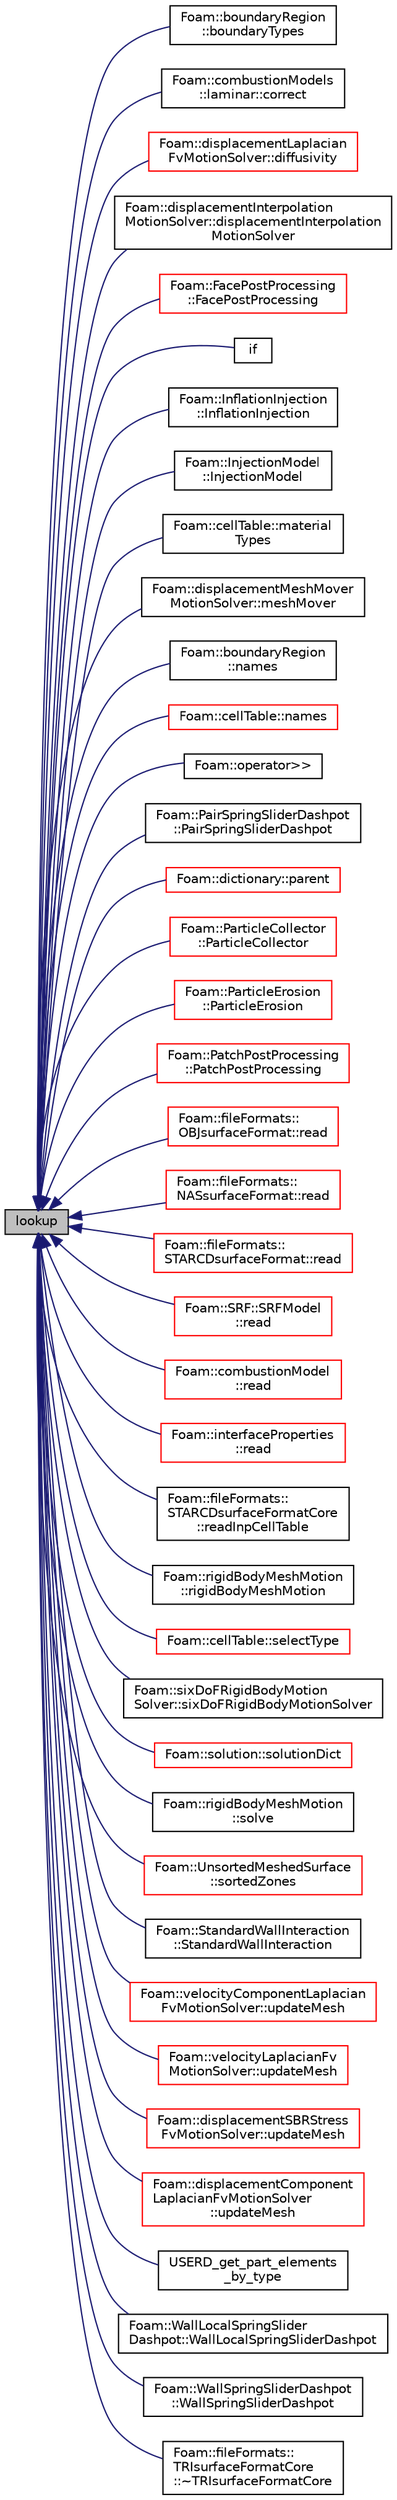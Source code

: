 digraph "lookup"
{
  bgcolor="transparent";
  edge [fontname="Helvetica",fontsize="10",labelfontname="Helvetica",labelfontsize="10"];
  node [fontname="Helvetica",fontsize="10",shape=record];
  rankdir="LR";
  Node1 [label="lookup",height=0.2,width=0.4,color="black", fillcolor="grey75", style="filled", fontcolor="black"];
  Node1 -> Node2 [dir="back",color="midnightblue",fontsize="10",style="solid",fontname="Helvetica"];
  Node2 [label="Foam::boundaryRegion\l::boundaryTypes",height=0.2,width=0.4,color="black",URL="$a00148.html#a3adaefa38faba2717e268f2cee4e4767",tooltip="Return a Map of (id => type) "];
  Node1 -> Node3 [dir="back",color="midnightblue",fontsize="10",style="solid",fontname="Helvetica"];
  Node3 [label="Foam::combustionModels\l::laminar::correct",height=0.2,width=0.4,color="black",URL="$a01288.html#a3ae44b28050c3aa494c1d8e18cf618c1",tooltip="Correct combustion rate. "];
  Node1 -> Node4 [dir="back",color="midnightblue",fontsize="10",style="solid",fontname="Helvetica"];
  Node4 [label="Foam::displacementLaplacian\lFvMotionSolver::diffusivity",height=0.2,width=0.4,color="red",URL="$a00552.html#a93780261c69dfc2c80406791df4ec47a",tooltip="Return reference to the diffusivity field. "];
  Node1 -> Node5 [dir="back",color="midnightblue",fontsize="10",style="solid",fontname="Helvetica"];
  Node5 [label="Foam::displacementInterpolation\lMotionSolver::displacementInterpolation\lMotionSolver",height=0.2,width=0.4,color="black",URL="$a00551.html#af70627c48920441a925701b8da5266ba",tooltip="Construct from polyMesh and IOdictionary. "];
  Node1 -> Node6 [dir="back",color="midnightblue",fontsize="10",style="solid",fontname="Helvetica"];
  Node6 [label="Foam::FacePostProcessing\l::FacePostProcessing",height=0.2,width=0.4,color="red",URL="$a00735.html#ada8bf2fb634a22e3abfd39a829f2f8c1",tooltip="Construct from dictionary. "];
  Node1 -> Node7 [dir="back",color="midnightblue",fontsize="10",style="solid",fontname="Helvetica"];
  Node7 [label="if",height=0.2,width=0.4,color="black",URL="$a04064.html#a0aa248abe1ff203b5587a751b19fa557"];
  Node1 -> Node8 [dir="back",color="midnightblue",fontsize="10",style="solid",fontname="Helvetica"];
  Node8 [label="Foam::InflationInjection\l::InflationInjection",height=0.2,width=0.4,color="black",URL="$a01107.html#a507ed754c52ed201d90a2c3fe5f09add",tooltip="Construct from dictionary. "];
  Node1 -> Node9 [dir="back",color="midnightblue",fontsize="10",style="solid",fontname="Helvetica"];
  Node9 [label="Foam::InjectionModel\l::InjectionModel",height=0.2,width=0.4,color="black",URL="$a01113.html#a6c37e64789e8b61dfc662338fc6e80c8",tooltip="Construct from dictionary. "];
  Node1 -> Node10 [dir="back",color="midnightblue",fontsize="10",style="solid",fontname="Helvetica"];
  Node10 [label="Foam::cellTable::material\lTypes",height=0.2,width=0.4,color="black",URL="$a00229.html#a65dcf78b7e69ff2d0fa9c3bda78549d0",tooltip="Return a Map of (id => fluid|solid|shell) "];
  Node1 -> Node11 [dir="back",color="midnightblue",fontsize="10",style="solid",fontname="Helvetica"];
  Node11 [label="Foam::displacementMeshMover\lMotionSolver::meshMover",height=0.2,width=0.4,color="black",URL="$a00554.html#a456ddf9af29a539575cab378127ad87d"];
  Node1 -> Node12 [dir="back",color="midnightblue",fontsize="10",style="solid",fontname="Helvetica"];
  Node12 [label="Foam::boundaryRegion\l::names",height=0.2,width=0.4,color="black",URL="$a00148.html#aa5fbe62bad8adf16b09f13154e98e1cb",tooltip="Return a Map of (id => name) "];
  Node1 -> Node13 [dir="back",color="midnightblue",fontsize="10",style="solid",fontname="Helvetica"];
  Node13 [label="Foam::cellTable::names",height=0.2,width=0.4,color="red",URL="$a00229.html#aa5fbe62bad8adf16b09f13154e98e1cb",tooltip="Return a Map of (id => name) "];
  Node1 -> Node14 [dir="back",color="midnightblue",fontsize="10",style="solid",fontname="Helvetica"];
  Node14 [label="Foam::operator\>\>",height=0.2,width=0.4,color="black",URL="$a10887.html#ae138a2a110d0a07026967ee5edbf2e71"];
  Node1 -> Node15 [dir="back",color="midnightblue",fontsize="10",style="solid",fontname="Helvetica"];
  Node15 [label="Foam::PairSpringSliderDashpot\l::PairSpringSliderDashpot",height=0.2,width=0.4,color="black",URL="$a01806.html#abe2fada6d1447ddb188040ce584d92cc",tooltip="Construct from dictionary. "];
  Node1 -> Node16 [dir="back",color="midnightblue",fontsize="10",style="solid",fontname="Helvetica"];
  Node16 [label="Foam::dictionary::parent",height=0.2,width=0.4,color="red",URL="$a00526.html#ae6b88b98ddfc41d9336fd0b81f428d68",tooltip="Return the parent dictionary. "];
  Node1 -> Node17 [dir="back",color="midnightblue",fontsize="10",style="solid",fontname="Helvetica"];
  Node17 [label="Foam::ParticleCollector\l::ParticleCollector",height=0.2,width=0.4,color="red",URL="$a01813.html#a7e033a5ad0d811a2692f6ae9237f85e6",tooltip="Construct from dictionary. "];
  Node1 -> Node18 [dir="back",color="midnightblue",fontsize="10",style="solid",fontname="Helvetica"];
  Node18 [label="Foam::ParticleErosion\l::ParticleErosion",height=0.2,width=0.4,color="red",URL="$a01814.html#af862d1f9fc1c1329ac6c1c3ee1871b03",tooltip="Construct from dictionary. "];
  Node1 -> Node19 [dir="back",color="midnightblue",fontsize="10",style="solid",fontname="Helvetica"];
  Node19 [label="Foam::PatchPostProcessing\l::PatchPostProcessing",height=0.2,width=0.4,color="red",URL="$a01847.html#a39d7727e0fbc503605e0e3e4ef6b79e9",tooltip="Construct from dictionary. "];
  Node1 -> Node20 [dir="back",color="midnightblue",fontsize="10",style="solid",fontname="Helvetica"];
  Node20 [label="Foam::fileFormats::\lOBJsurfaceFormat::read",height=0.2,width=0.4,color="red",URL="$a01732.html#a464ebd67acbdff0014d4dae69e3ec4be",tooltip="Read from file. "];
  Node1 -> Node21 [dir="back",color="midnightblue",fontsize="10",style="solid",fontname="Helvetica"];
  Node21 [label="Foam::fileFormats::\lNASsurfaceFormat::read",height=0.2,width=0.4,color="red",URL="$a01606.html#a464ebd67acbdff0014d4dae69e3ec4be",tooltip="Read from a file. "];
  Node1 -> Node22 [dir="back",color="midnightblue",fontsize="10",style="solid",fontname="Helvetica"];
  Node22 [label="Foam::fileFormats::\lSTARCDsurfaceFormat::read",height=0.2,width=0.4,color="red",URL="$a02516.html#a464ebd67acbdff0014d4dae69e3ec4be",tooltip="Read from file. "];
  Node1 -> Node23 [dir="back",color="midnightblue",fontsize="10",style="solid",fontname="Helvetica"];
  Node23 [label="Foam::SRF::SRFModel\l::read",height=0.2,width=0.4,color="red",URL="$a02498.html#af816873151ddb0126e98bb2f914d8ed5",tooltip="Read radiationProperties dictionary. "];
  Node1 -> Node24 [dir="back",color="midnightblue",fontsize="10",style="solid",fontname="Helvetica"];
  Node24 [label="Foam::combustionModel\l::read",height=0.2,width=0.4,color="red",URL="$a00312.html#af816873151ddb0126e98bb2f914d8ed5",tooltip="Update properties from given dictionary. "];
  Node1 -> Node25 [dir="back",color="midnightblue",fontsize="10",style="solid",fontname="Helvetica"];
  Node25 [label="Foam::interfaceProperties\l::read",height=0.2,width=0.4,color="red",URL="$a01162.html#af816873151ddb0126e98bb2f914d8ed5",tooltip="Read transportProperties dictionary. "];
  Node1 -> Node26 [dir="back",color="midnightblue",fontsize="10",style="solid",fontname="Helvetica"];
  Node26 [label="Foam::fileFormats::\lSTARCDsurfaceFormatCore\l::readInpCellTable",height=0.2,width=0.4,color="black",URL="$a02517.html#a440c90bfd6de0e6f907fbf465fb3a31c"];
  Node1 -> Node27 [dir="back",color="midnightblue",fontsize="10",style="solid",fontname="Helvetica"];
  Node27 [label="Foam::rigidBodyMeshMotion\l::rigidBodyMeshMotion",height=0.2,width=0.4,color="black",URL="$a02261.html#a04985919a39d6257ccaeeb395922e32c",tooltip="Construct from polyMesh and IOdictionary. "];
  Node1 -> Node28 [dir="back",color="midnightblue",fontsize="10",style="solid",fontname="Helvetica"];
  Node28 [label="Foam::cellTable::selectType",height=0.2,width=0.4,color="red",URL="$a00229.html#a2fed0ba45b7494402709203ac3f9c7d2",tooltip="Return a Map of (id => name) for materialType. "];
  Node1 -> Node29 [dir="back",color="midnightblue",fontsize="10",style="solid",fontname="Helvetica"];
  Node29 [label="Foam::sixDoFRigidBodyMotion\lSolver::sixDoFRigidBodyMotionSolver",height=0.2,width=0.4,color="black",URL="$a02403.html#a2b573e859751656bf3a214555cf1976e",tooltip="Construct from polyMesh and IOdictionary. "];
  Node1 -> Node30 [dir="back",color="midnightblue",fontsize="10",style="solid",fontname="Helvetica"];
  Node30 [label="Foam::solution::solutionDict",height=0.2,width=0.4,color="red",URL="$a02454.html#ab0b948cf4bf74f8b1ede00c0817ad0ae",tooltip="Return the selected sub-dictionary of solvers if the \"select\". "];
  Node1 -> Node31 [dir="back",color="midnightblue",fontsize="10",style="solid",fontname="Helvetica"];
  Node31 [label="Foam::rigidBodyMeshMotion\l::solve",height=0.2,width=0.4,color="black",URL="$a02261.html#af7d39f0eac0af0ed5785935ac72a1e7d",tooltip="Solve for motion. "];
  Node1 -> Node32 [dir="back",color="midnightblue",fontsize="10",style="solid",fontname="Helvetica"];
  Node32 [label="Foam::UnsortedMeshedSurface\l::sortedZones",height=0.2,width=0.4,color="red",URL="$a02868.html#ac8dc2e2101632583877c186dc03de67d",tooltip="Sort faces according to zoneIds. "];
  Node1 -> Node33 [dir="back",color="midnightblue",fontsize="10",style="solid",fontname="Helvetica"];
  Node33 [label="Foam::StandardWallInteraction\l::StandardWallInteraction",height=0.2,width=0.4,color="black",URL="$a02510.html#a595e9668a63f55ec37a53117c18bdeb2",tooltip="Construct from dictionary. "];
  Node1 -> Node34 [dir="back",color="midnightblue",fontsize="10",style="solid",fontname="Helvetica"];
  Node34 [label="Foam::velocityComponentLaplacian\lFvMotionSolver::updateMesh",height=0.2,width=0.4,color="red",URL="$a02905.html#ad57565956fd4064299f4bd3c4eebb1d4",tooltip="Update topology. "];
  Node1 -> Node35 [dir="back",color="midnightblue",fontsize="10",style="solid",fontname="Helvetica"];
  Node35 [label="Foam::velocityLaplacianFv\lMotionSolver::updateMesh",height=0.2,width=0.4,color="red",URL="$a02906.html#ad57565956fd4064299f4bd3c4eebb1d4",tooltip="Update topology. "];
  Node1 -> Node36 [dir="back",color="midnightblue",fontsize="10",style="solid",fontname="Helvetica"];
  Node36 [label="Foam::displacementSBRStress\lFvMotionSolver::updateMesh",height=0.2,width=0.4,color="red",URL="$a00556.html#ad57565956fd4064299f4bd3c4eebb1d4",tooltip="Update topology. "];
  Node1 -> Node37 [dir="back",color="midnightblue",fontsize="10",style="solid",fontname="Helvetica"];
  Node37 [label="Foam::displacementComponent\lLaplacianFvMotionSolver\l::updateMesh",height=0.2,width=0.4,color="red",URL="$a00550.html#ad57565956fd4064299f4bd3c4eebb1d4",tooltip="Update topology. "];
  Node1 -> Node38 [dir="back",color="midnightblue",fontsize="10",style="solid",fontname="Helvetica"];
  Node38 [label="USERD_get_part_elements\l_by_type",height=0.2,width=0.4,color="black",URL="$a04497.html#a2d0b5709972302677b9bced3447ccee4"];
  Node1 -> Node39 [dir="back",color="midnightblue",fontsize="10",style="solid",fontname="Helvetica"];
  Node39 [label="Foam::WallLocalSpringSlider\lDashpot::WallLocalSpringSliderDashpot",height=0.2,width=0.4,color="black",URL="$a02951.html#a87d5d4fdb334115ce1f35cd0bbab23d6",tooltip="Construct from dictionary. "];
  Node1 -> Node40 [dir="back",color="midnightblue",fontsize="10",style="solid",fontname="Helvetica"];
  Node40 [label="Foam::WallSpringSliderDashpot\l::WallSpringSliderDashpot",height=0.2,width=0.4,color="black",URL="$a02962.html#adb716013aefd02b882615c202d9ead96",tooltip="Construct from dictionary. "];
  Node1 -> Node41 [dir="back",color="midnightblue",fontsize="10",style="solid",fontname="Helvetica"];
  Node41 [label="Foam::fileFormats::\lTRIsurfaceFormatCore\l::~TRIsurfaceFormatCore",height=0.2,width=0.4,color="black",URL="$a02772.html#a64bd067a14995862f35de33edc1a719d",tooltip="Destructor. "];
}
